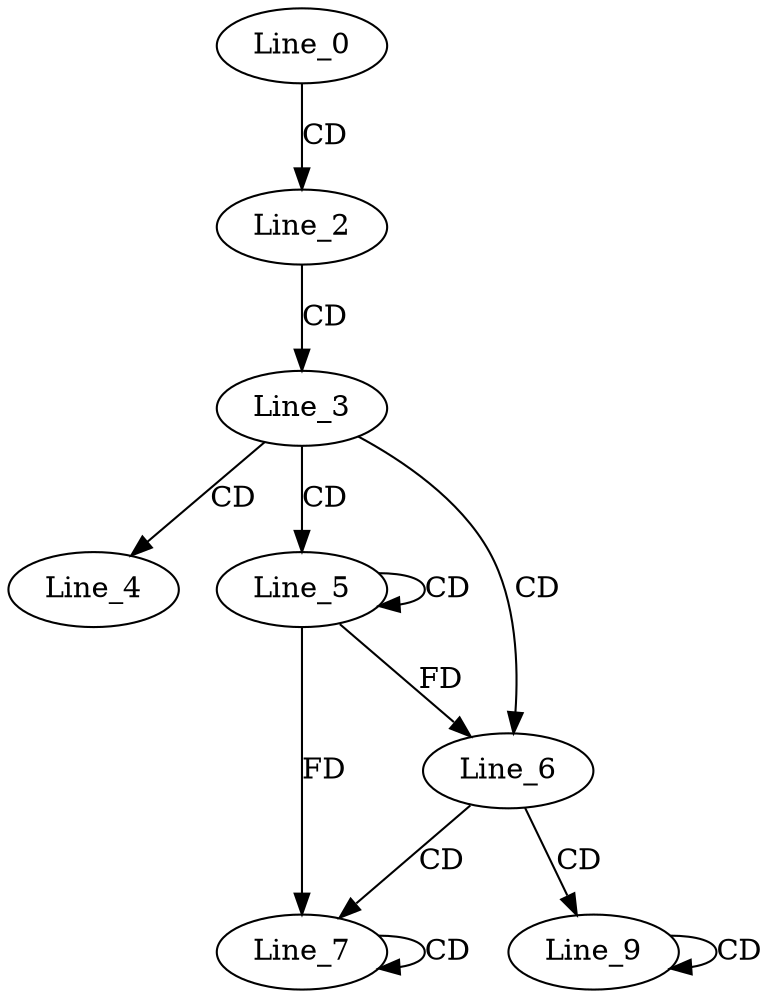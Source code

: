 digraph G {
  Line_0;
  Line_2;
  Line_3;
  Line_4;
  Line_5;
  Line_5;
  Line_5;
  Line_6;
  Line_7;
  Line_7;
  Line_9;
  Line_9;
  Line_0 -> Line_2 [ label="CD" ];
  Line_2 -> Line_3 [ label="CD" ];
  Line_3 -> Line_4 [ label="CD" ];
  Line_3 -> Line_5 [ label="CD" ];
  Line_5 -> Line_5 [ label="CD" ];
  Line_3 -> Line_6 [ label="CD" ];
  Line_5 -> Line_6 [ label="FD" ];
  Line_6 -> Line_7 [ label="CD" ];
  Line_7 -> Line_7 [ label="CD" ];
  Line_5 -> Line_7 [ label="FD" ];
  Line_6 -> Line_9 [ label="CD" ];
  Line_9 -> Line_9 [ label="CD" ];
}
